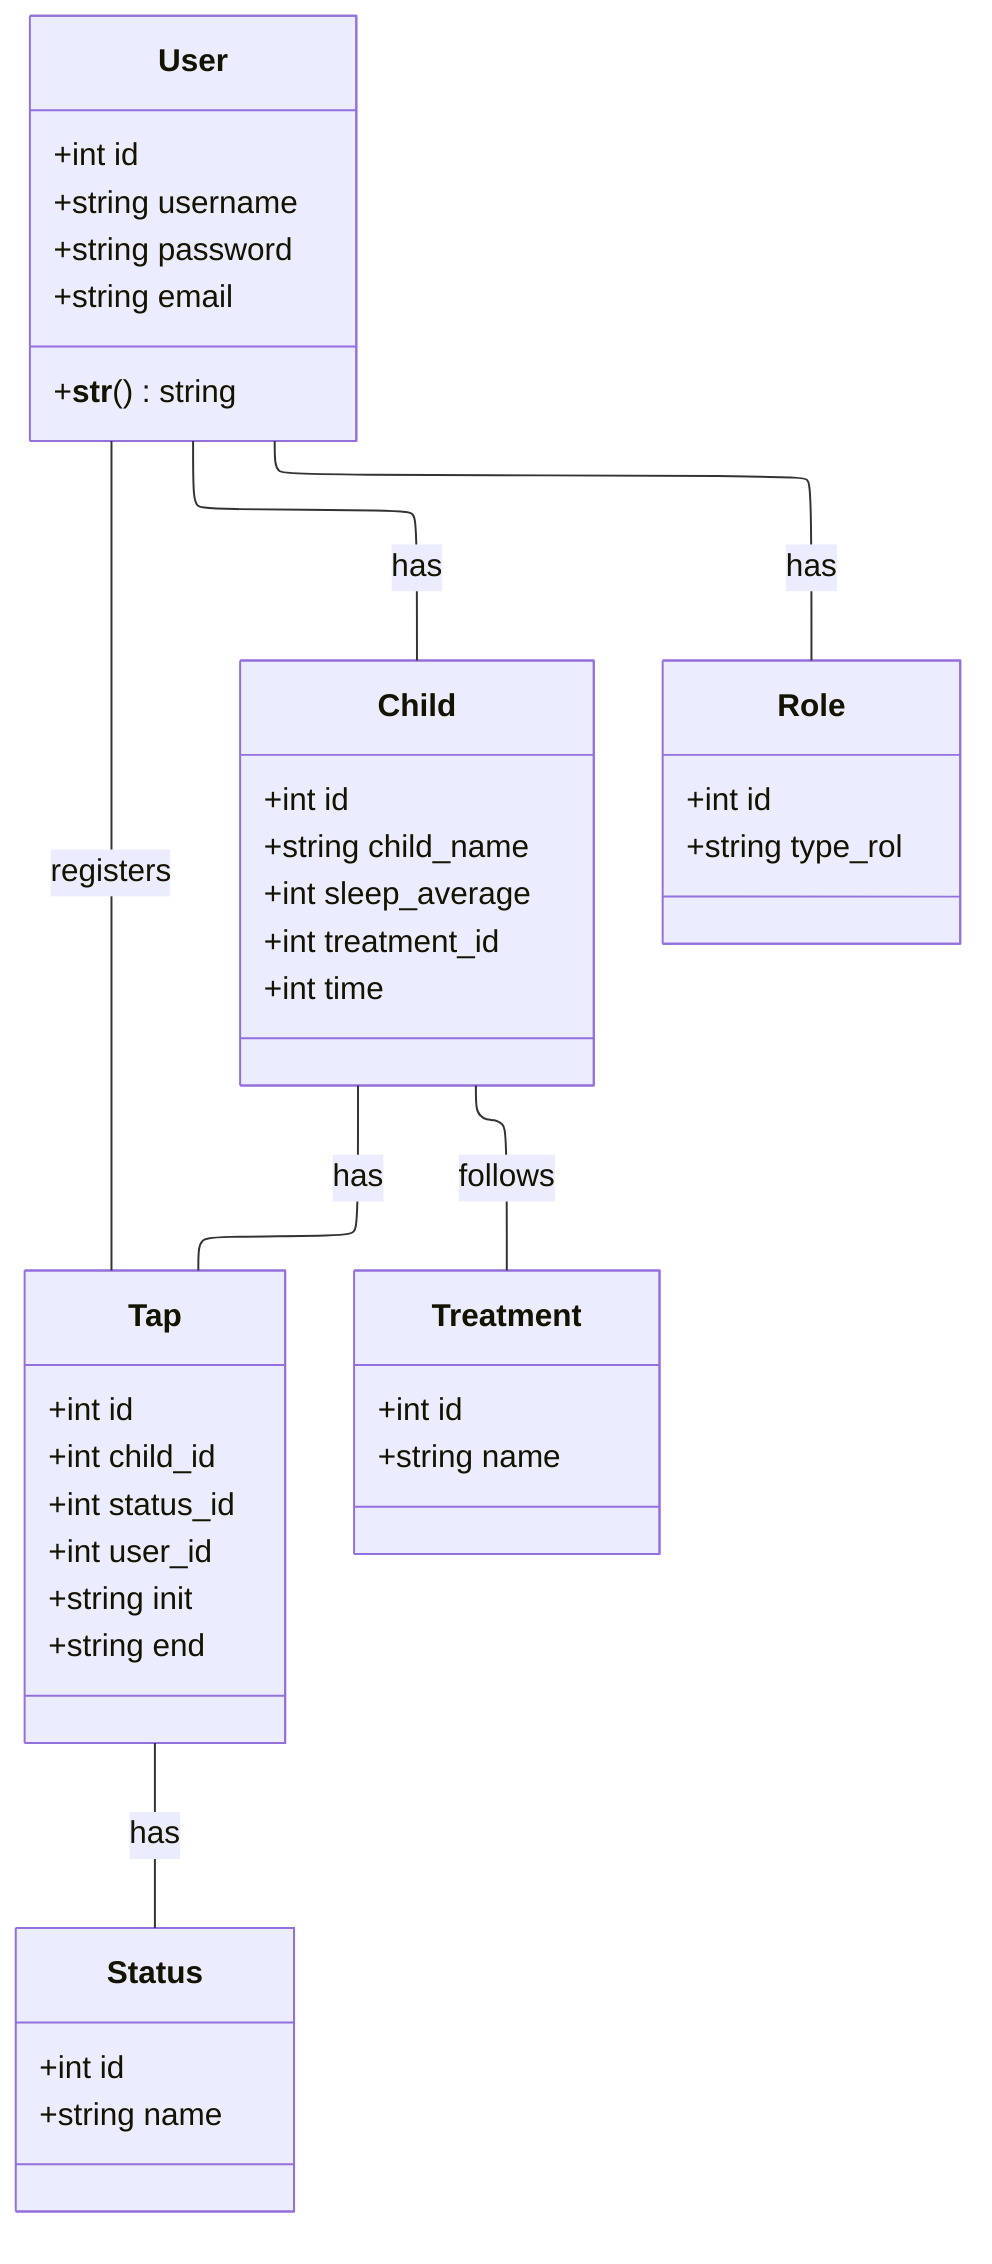 ---
config:
  theme: default
  layout: elk
---
classDiagram
    class User {
        +int id
        +string username
        +string password
        +string email
        +__str__() string
    }
    class Child {
        +int id
        +string child_name
        +int sleep_average
        +int treatment_id
        +int time
    }
    class Tap {
        +int id
        +int child_id
        +int status_id
        +int user_id
        +string init
        +string end
    }
    class Status {
        +int id
        +string name
    }
    class Role {
        +int id
        +string type_rol
    }
    class Treatment {
        +int id
        +string name
    }
    User -- Child : has
    User -- Tap : registers
    Child -- Tap : has
    Tap -- Status : has
    Child -- Treatment : follows
    User -- Role : has